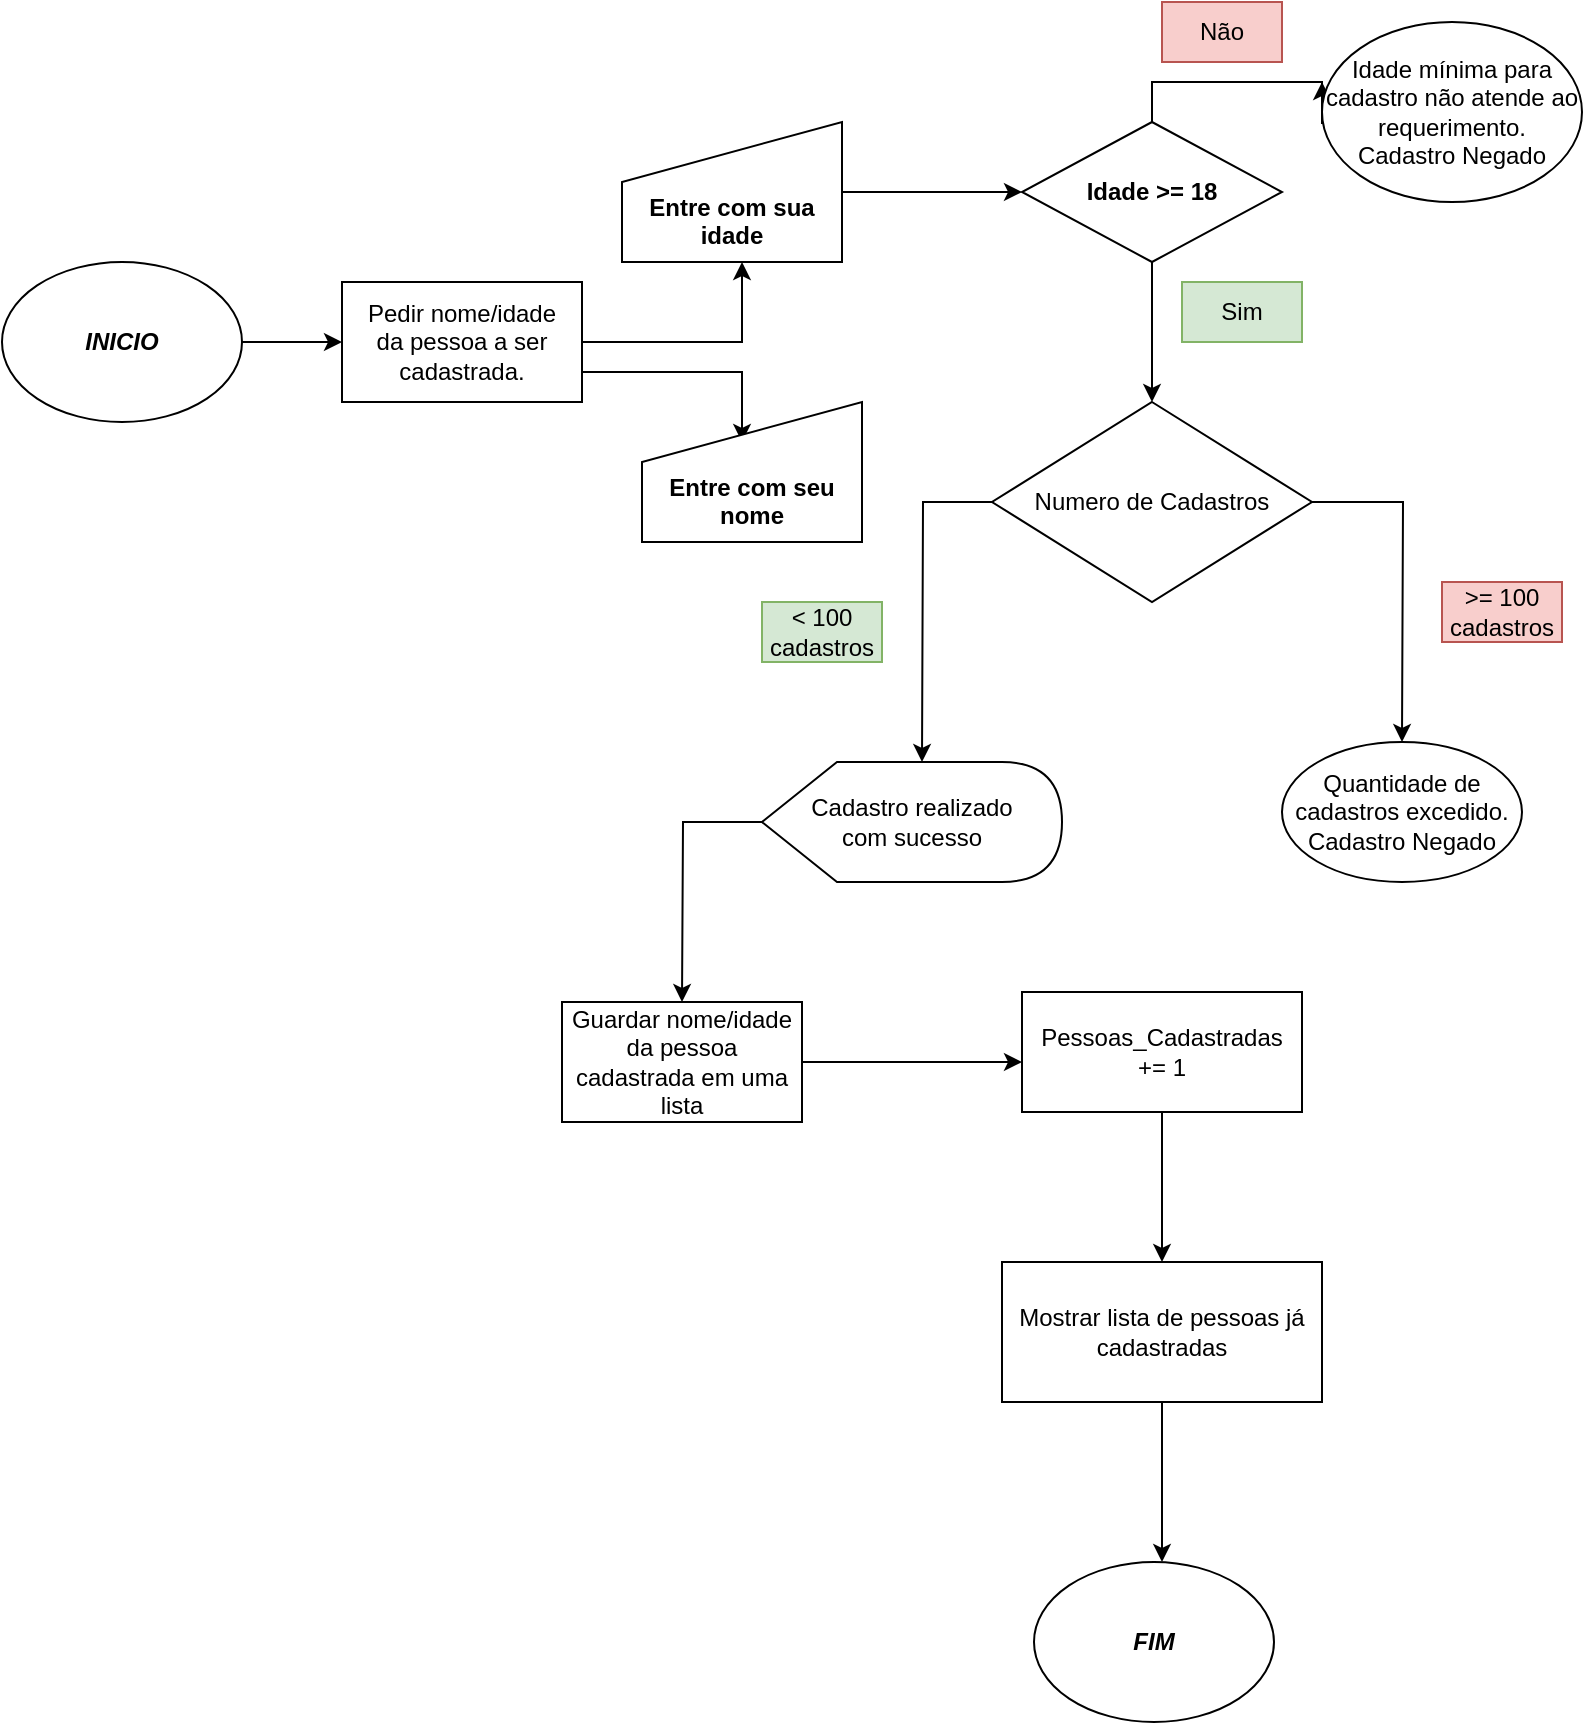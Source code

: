 <mxfile version="20.2.7" type="device"><diagram id="6OP2DfMh8dZJkL5JUjCM" name="Página-1"><mxGraphModel dx="2249" dy="794" grid="1" gridSize="10" guides="1" tooltips="1" connect="1" arrows="1" fold="1" page="1" pageScale="1" pageWidth="827" pageHeight="1169" math="0" shadow="0"><root><mxCell id="0"/><mxCell id="1" parent="0"/><mxCell id="7r6rFgbkjM4mX4nlMdkG-16" style="edgeStyle=orthogonalEdgeStyle;rounded=0;orthogonalLoop=1;jettySize=auto;html=1;exitX=0.5;exitY=1;exitDx=0;exitDy=0;" parent="1" source="UixMqNnDXcGGPXq7h-yS-5" edge="1"><mxGeometry relative="1" as="geometry"><mxPoint x="-1" y="250" as="targetPoint"/></mxGeometry></mxCell><mxCell id="7r6rFgbkjM4mX4nlMdkG-17" style="edgeStyle=orthogonalEdgeStyle;rounded=0;orthogonalLoop=1;jettySize=auto;html=1;exitX=0.5;exitY=0;exitDx=0;exitDy=0;" parent="1" source="UixMqNnDXcGGPXq7h-yS-5" edge="1"><mxGeometry relative="1" as="geometry"><mxPoint x="84" y="90" as="targetPoint"/></mxGeometry></mxCell><mxCell id="UixMqNnDXcGGPXq7h-yS-5" value="&lt;b&gt;Idade &amp;gt;= 18&lt;/b&gt;" style="rhombus;whiteSpace=wrap;html=1;" parent="1" vertex="1"><mxGeometry x="-66" y="110" width="130" height="70" as="geometry"/></mxCell><mxCell id="UixMqNnDXcGGPXq7h-yS-10" value="Sim" style="text;html=1;strokeColor=#82b366;fillColor=#d5e8d4;align=center;verticalAlign=middle;whiteSpace=wrap;rounded=0;" parent="1" vertex="1"><mxGeometry x="14" y="190" width="60" height="30" as="geometry"/></mxCell><mxCell id="UixMqNnDXcGGPXq7h-yS-11" value="Não" style="text;html=1;strokeColor=#b85450;fillColor=#f8cecc;align=center;verticalAlign=middle;whiteSpace=wrap;rounded=0;rotation=0;" parent="1" vertex="1"><mxGeometry x="4" y="50" width="60" height="30" as="geometry"/></mxCell><mxCell id="UixMqNnDXcGGPXq7h-yS-15" value="Idade mínima para cadastro não atende ao requerimento.&lt;br&gt;Cadastro Negado" style="ellipse;whiteSpace=wrap;html=1;" parent="1" vertex="1"><mxGeometry x="84" y="60" width="130" height="90" as="geometry"/></mxCell><mxCell id="7r6rFgbkjM4mX4nlMdkG-27" style="edgeStyle=orthogonalEdgeStyle;rounded=0;orthogonalLoop=1;jettySize=auto;html=1;exitX=0.5;exitY=1;exitDx=0;exitDy=0;" parent="1" source="UixMqNnDXcGGPXq7h-yS-16" edge="1"><mxGeometry relative="1" as="geometry"><mxPoint x="4" y="680" as="targetPoint"/><Array as="points"><mxPoint x="4" y="640"/><mxPoint x="4" y="640"/></Array></mxGeometry></mxCell><mxCell id="UixMqNnDXcGGPXq7h-yS-16" value="Pessoas_Cadastradas += 1" style="rounded=0;whiteSpace=wrap;html=1;" parent="1" vertex="1"><mxGeometry x="-66" y="545" width="140" height="60" as="geometry"/></mxCell><mxCell id="7r6rFgbkjM4mX4nlMdkG-22" style="edgeStyle=orthogonalEdgeStyle;rounded=0;orthogonalLoop=1;jettySize=auto;html=1;exitX=0;exitY=0.5;exitDx=0;exitDy=0;exitPerimeter=0;" parent="1" source="UixMqNnDXcGGPXq7h-yS-19" edge="1"><mxGeometry relative="1" as="geometry"><mxPoint x="-236" y="550" as="targetPoint"/></mxGeometry></mxCell><mxCell id="UixMqNnDXcGGPXq7h-yS-19" value="Cadastro realizado&lt;br&gt;com sucesso" style="shape=display;whiteSpace=wrap;html=1;" parent="1" vertex="1"><mxGeometry x="-196" y="430" width="150" height="60" as="geometry"/></mxCell><mxCell id="7r6rFgbkjM4mX4nlMdkG-15" style="edgeStyle=orthogonalEdgeStyle;rounded=0;orthogonalLoop=1;jettySize=auto;html=1;exitX=1;exitY=0.5;exitDx=0;exitDy=0;" parent="1" source="UixMqNnDXcGGPXq7h-yS-20" edge="1"><mxGeometry relative="1" as="geometry"><mxPoint x="-66" y="145" as="targetPoint"/></mxGeometry></mxCell><mxCell id="UixMqNnDXcGGPXq7h-yS-20" value="&lt;b&gt;&lt;br&gt;&lt;br&gt;Entre com sua idade&lt;/b&gt;" style="shape=manualInput;whiteSpace=wrap;html=1;" parent="1" vertex="1"><mxGeometry x="-266" y="110" width="110" height="70" as="geometry"/></mxCell><mxCell id="7r6rFgbkjM4mX4nlMdkG-19" style="edgeStyle=orthogonalEdgeStyle;rounded=0;orthogonalLoop=1;jettySize=auto;html=1;exitX=0;exitY=0.5;exitDx=0;exitDy=0;" parent="1" source="UixMqNnDXcGGPXq7h-yS-24" edge="1"><mxGeometry relative="1" as="geometry"><mxPoint x="-116" y="430" as="targetPoint"/></mxGeometry></mxCell><mxCell id="7r6rFgbkjM4mX4nlMdkG-20" style="edgeStyle=orthogonalEdgeStyle;rounded=0;orthogonalLoop=1;jettySize=auto;html=1;exitX=1;exitY=0.5;exitDx=0;exitDy=0;" parent="1" source="UixMqNnDXcGGPXq7h-yS-24" edge="1"><mxGeometry relative="1" as="geometry"><mxPoint x="124" y="420" as="targetPoint"/></mxGeometry></mxCell><mxCell id="UixMqNnDXcGGPXq7h-yS-24" value="Numero de Cadastros" style="rhombus;whiteSpace=wrap;html=1;" parent="1" vertex="1"><mxGeometry x="-81" y="250" width="160" height="100" as="geometry"/></mxCell><mxCell id="UixMqNnDXcGGPXq7h-yS-32" value="&amp;lt; 100&lt;br&gt;cadastros" style="text;html=1;strokeColor=#82b366;fillColor=#d5e8d4;align=center;verticalAlign=middle;whiteSpace=wrap;rounded=0;" parent="1" vertex="1"><mxGeometry x="-196" y="350" width="60" height="30" as="geometry"/></mxCell><mxCell id="UixMqNnDXcGGPXq7h-yS-35" value="&amp;gt;= 100&lt;br&gt;cadastros" style="text;html=1;strokeColor=#b85450;fillColor=#f8cecc;align=center;verticalAlign=middle;whiteSpace=wrap;rounded=0;" parent="1" vertex="1"><mxGeometry x="144" y="340" width="60" height="30" as="geometry"/></mxCell><mxCell id="7r6rFgbkjM4mX4nlMdkG-28" style="edgeStyle=orthogonalEdgeStyle;rounded=0;orthogonalLoop=1;jettySize=auto;html=1;exitX=0.5;exitY=1;exitDx=0;exitDy=0;" parent="1" source="7r6rFgbkjM4mX4nlMdkG-3" edge="1"><mxGeometry relative="1" as="geometry"><mxPoint x="4" y="830" as="targetPoint"/></mxGeometry></mxCell><mxCell id="7r6rFgbkjM4mX4nlMdkG-3" value="Mostrar lista de pessoas já cadastradas" style="rounded=0;whiteSpace=wrap;html=1;" parent="1" vertex="1"><mxGeometry x="-76" y="680" width="160" height="70" as="geometry"/></mxCell><mxCell id="7r6rFgbkjM4mX4nlMdkG-11" style="edgeStyle=orthogonalEdgeStyle;rounded=0;orthogonalLoop=1;jettySize=auto;html=1;" parent="1" edge="1"><mxGeometry relative="1" as="geometry"><mxPoint x="-406" y="220" as="targetPoint"/><mxPoint x="-456" y="220" as="sourcePoint"/></mxGeometry></mxCell><mxCell id="7r6rFgbkjM4mX4nlMdkG-12" style="edgeStyle=orthogonalEdgeStyle;rounded=0;orthogonalLoop=1;jettySize=auto;html=1;" parent="1" source="7r6rFgbkjM4mX4nlMdkG-10" edge="1"><mxGeometry relative="1" as="geometry"><mxPoint x="-206" y="180" as="targetPoint"/><Array as="points"><mxPoint x="-206" y="220"/><mxPoint x="-206" y="180"/></Array></mxGeometry></mxCell><mxCell id="7r6rFgbkjM4mX4nlMdkG-13" style="edgeStyle=orthogonalEdgeStyle;rounded=0;orthogonalLoop=1;jettySize=auto;html=1;exitX=1;exitY=0.75;exitDx=0;exitDy=0;" parent="1" source="7r6rFgbkjM4mX4nlMdkG-10" edge="1"><mxGeometry relative="1" as="geometry"><mxPoint x="-206" y="270" as="targetPoint"/><Array as="points"><mxPoint x="-206" y="235"/><mxPoint x="-206" y="270"/></Array></mxGeometry></mxCell><mxCell id="7r6rFgbkjM4mX4nlMdkG-10" value="Pedir nome/idade&lt;br&gt;da pessoa a ser cadastrada." style="rounded=0;whiteSpace=wrap;html=1;" parent="1" vertex="1"><mxGeometry x="-406" y="190" width="120" height="60" as="geometry"/></mxCell><mxCell id="7r6rFgbkjM4mX4nlMdkG-14" value="&lt;b&gt;&lt;br&gt;&lt;br&gt;Entre com seu nome&lt;/b&gt;" style="shape=manualInput;whiteSpace=wrap;html=1;" parent="1" vertex="1"><mxGeometry x="-256" y="250" width="110" height="70" as="geometry"/></mxCell><mxCell id="7r6rFgbkjM4mX4nlMdkG-26" style="edgeStyle=orthogonalEdgeStyle;rounded=0;orthogonalLoop=1;jettySize=auto;html=1;" parent="1" source="7r6rFgbkjM4mX4nlMdkG-24" edge="1"><mxGeometry relative="1" as="geometry"><mxPoint x="-66" y="580" as="targetPoint"/></mxGeometry></mxCell><mxCell id="7r6rFgbkjM4mX4nlMdkG-24" value="Guardar nome/idade da pessoa cadastrada em uma lista" style="rounded=0;whiteSpace=wrap;html=1;" parent="1" vertex="1"><mxGeometry x="-296" y="550" width="120" height="60" as="geometry"/></mxCell><mxCell id="OH6jowQFkkdi-vsA6GgI-1" value="&lt;b&gt;&lt;i&gt;INICIO&lt;/i&gt;&lt;/b&gt;" style="ellipse;whiteSpace=wrap;html=1;" parent="1" vertex="1"><mxGeometry x="-576" y="180" width="120" height="80" as="geometry"/></mxCell><mxCell id="OH6jowQFkkdi-vsA6GgI-2" value="Quantidade de cadastros excedido.&lt;br&gt;Cadastro Negado" style="ellipse;whiteSpace=wrap;html=1;" parent="1" vertex="1"><mxGeometry x="64" y="420" width="120" height="70" as="geometry"/></mxCell><mxCell id="OH6jowQFkkdi-vsA6GgI-3" value="&lt;b&gt;&lt;i&gt;FIM&lt;/i&gt;&lt;/b&gt;" style="ellipse;whiteSpace=wrap;html=1;" parent="1" vertex="1"><mxGeometry x="-60" y="830" width="120" height="80" as="geometry"/></mxCell></root></mxGraphModel></diagram></mxfile>